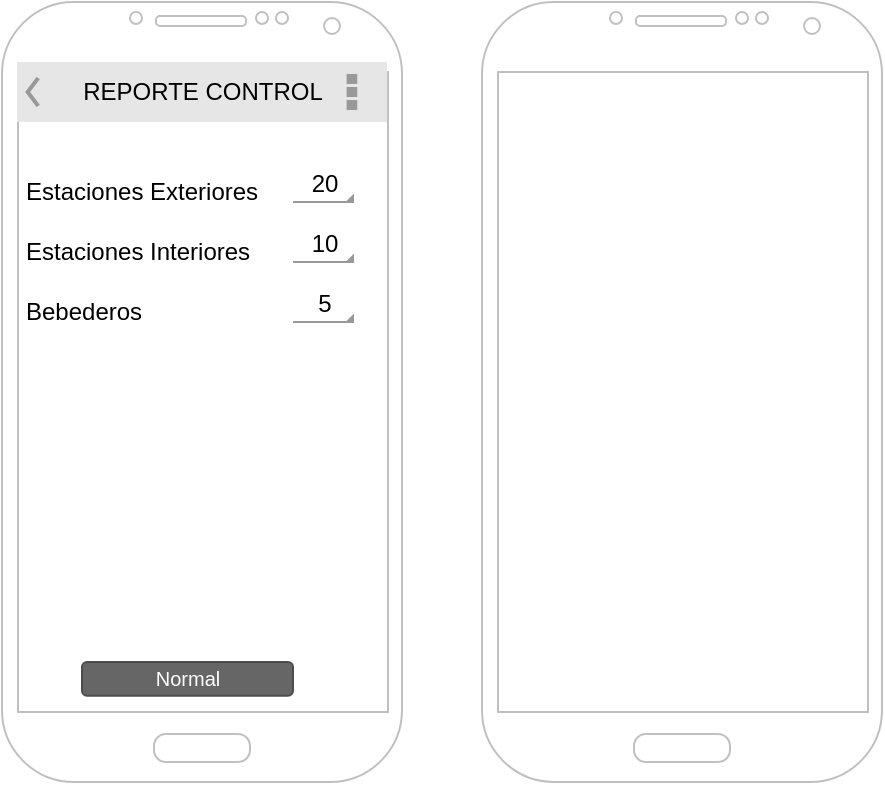 <mxfile version="17.5.0" type="github">
  <diagram id="B1rS9bqpKSy4gRJ6OLqf" name="Page-1">
    <mxGraphModel dx="868" dy="492" grid="1" gridSize="10" guides="1" tooltips="1" connect="1" arrows="1" fold="1" page="1" pageScale="1" pageWidth="827" pageHeight="1169" math="0" shadow="0">
      <root>
        <mxCell id="0" />
        <mxCell id="1" parent="0" />
        <mxCell id="E0qXdNN0w-Io1s_kiMO5-1" value="" style="verticalLabelPosition=bottom;verticalAlign=top;html=1;shadow=0;dashed=0;strokeWidth=1;shape=mxgraph.android.phone2;strokeColor=#c0c0c0;" vertex="1" parent="1">
          <mxGeometry x="40" y="40" width="200" height="390" as="geometry" />
        </mxCell>
        <mxCell id="E0qXdNN0w-Io1s_kiMO5-2" value="" style="verticalLabelPosition=bottom;verticalAlign=top;html=1;shadow=0;dashed=0;strokeWidth=1;shape=mxgraph.android.phone2;strokeColor=#c0c0c0;" vertex="1" parent="1">
          <mxGeometry x="280" y="40" width="200" height="390" as="geometry" />
        </mxCell>
        <mxCell id="E0qXdNN0w-Io1s_kiMO5-3" value="Normal" style="rounded=1;html=1;shadow=0;dashed=0;whiteSpace=wrap;fontSize=10;fillColor=#666666;align=center;strokeColor=#4D4D4D;fontColor=#ffffff;" vertex="1" parent="1">
          <mxGeometry x="80" y="370" width="105.5" height="16.88" as="geometry" />
        </mxCell>
        <mxCell id="E0qXdNN0w-Io1s_kiMO5-4" value="Estaciones Exteriores" style="text;html=1;strokeColor=none;fillColor=none;align=left;verticalAlign=middle;whiteSpace=wrap;rounded=0;" vertex="1" parent="1">
          <mxGeometry x="50" y="120" width="120" height="30" as="geometry" />
        </mxCell>
        <mxCell id="E0qXdNN0w-Io1s_kiMO5-5" value="Estaciones Interiores" style="text;html=1;strokeColor=none;fillColor=none;align=left;verticalAlign=middle;whiteSpace=wrap;rounded=0;" vertex="1" parent="1">
          <mxGeometry x="50" y="150" width="120" height="30" as="geometry" />
        </mxCell>
        <mxCell id="E0qXdNN0w-Io1s_kiMO5-6" value="Bebederos" style="text;html=1;strokeColor=none;fillColor=none;align=left;verticalAlign=middle;whiteSpace=wrap;rounded=0;" vertex="1" parent="1">
          <mxGeometry x="50" y="180" width="120" height="30" as="geometry" />
        </mxCell>
        <mxCell id="E0qXdNN0w-Io1s_kiMO5-7" value="20" style="strokeWidth=1;html=1;shadow=0;dashed=0;shape=mxgraph.android.spinner2;align=center;fillColor=#999999;strokeColor=#999999;verticalAlign=bottom" vertex="1" parent="1">
          <mxGeometry x="185.5" y="130" width="30" height="10" as="geometry" />
        </mxCell>
        <mxCell id="E0qXdNN0w-Io1s_kiMO5-8" value="10" style="strokeWidth=1;html=1;shadow=0;dashed=0;shape=mxgraph.android.spinner2;align=center;fillColor=#999999;strokeColor=#999999;verticalAlign=bottom" vertex="1" parent="1">
          <mxGeometry x="185.5" y="160" width="30" height="10" as="geometry" />
        </mxCell>
        <mxCell id="E0qXdNN0w-Io1s_kiMO5-9" value="5" style="strokeWidth=1;html=1;shadow=0;dashed=0;shape=mxgraph.android.spinner2;align=center;fillColor=#999999;strokeColor=#999999;verticalAlign=bottom" vertex="1" parent="1">
          <mxGeometry x="185.5" y="190" width="30" height="10" as="geometry" />
        </mxCell>
        <mxCell id="E0qXdNN0w-Io1s_kiMO5-10" value="REPORTE CONTROL" style="strokeWidth=1;html=1;shadow=0;dashed=0;shape=mxgraph.android.action_bar;fillColor=#E6E6E6;strokeColor=#c0c0c0;strokeWidth=2;" vertex="1" parent="1">
          <mxGeometry x="47.5" y="70" width="185" height="30" as="geometry" />
        </mxCell>
      </root>
    </mxGraphModel>
  </diagram>
</mxfile>
